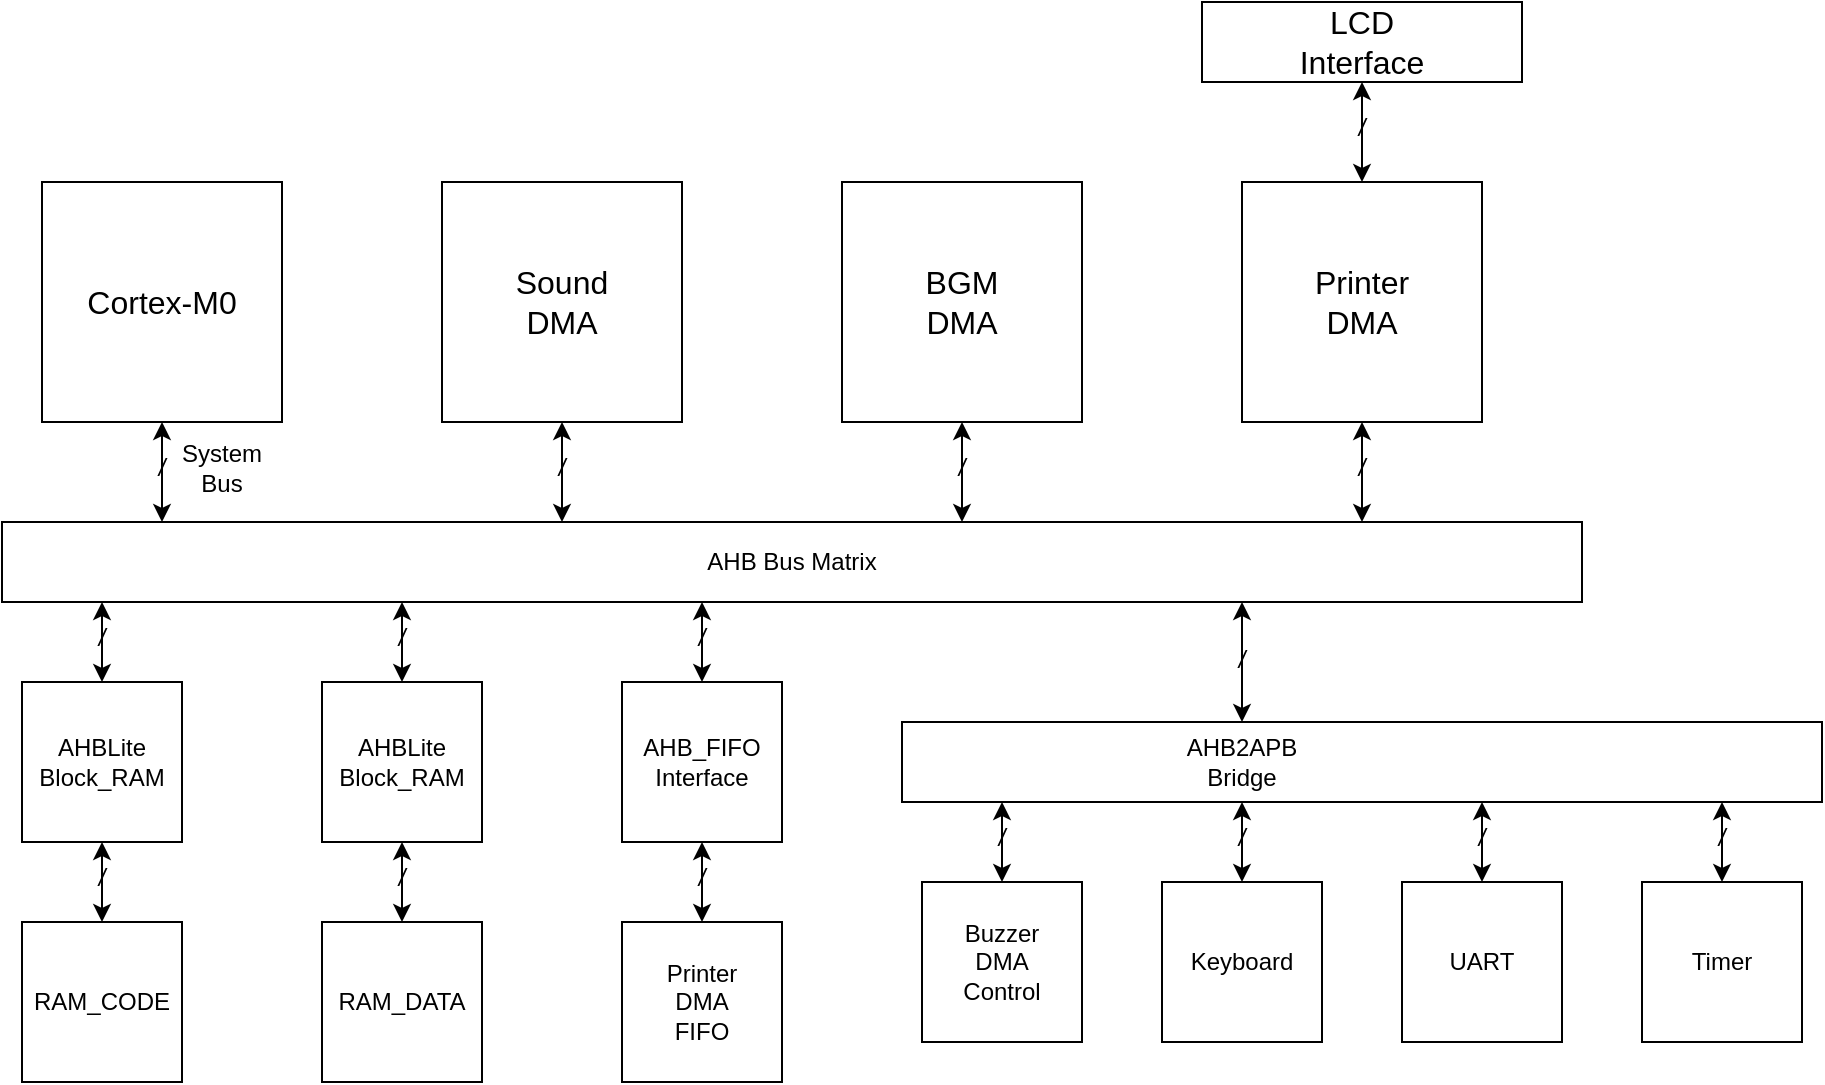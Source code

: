 <mxfile version="13.9.9" type="device"><diagram id="UVH7ah8puv6jbSQODE3A" name="第 1 页"><mxGraphModel dx="490" dy="390" grid="1" gridSize="10" guides="1" tooltips="1" connect="1" arrows="1" fold="1" page="1" pageScale="1" pageWidth="4681" pageHeight="3300" math="0" shadow="0"><root><mxCell id="0"/><mxCell id="1" parent="0"/><mxCell id="CT1FEYusewV1hjkQswKY-1" value="" style="rounded=0;whiteSpace=wrap;html=1;" parent="1" vertex="1"><mxGeometry x="800" y="480" width="120" height="120" as="geometry"/></mxCell><mxCell id="CT1FEYusewV1hjkQswKY-2" value="&lt;font style=&quot;font-size: 16px&quot;&gt;Cortex-M0&lt;/font&gt;" style="text;html=1;strokeColor=none;fillColor=none;align=center;verticalAlign=middle;whiteSpace=wrap;rounded=0;" parent="1" vertex="1"><mxGeometry x="820" y="530" width="80" height="20" as="geometry"/></mxCell><mxCell id="CT1FEYusewV1hjkQswKY-4" value="" style="endArrow=classic;startArrow=classic;html=1;" parent="1" edge="1"><mxGeometry width="50" height="50" relative="1" as="geometry"><mxPoint x="860" y="650" as="sourcePoint"/><mxPoint x="860" y="600" as="targetPoint"/></mxGeometry></mxCell><mxCell id="CT1FEYusewV1hjkQswKY-5" value="/" style="text;html=1;strokeColor=none;fillColor=none;align=center;verticalAlign=middle;whiteSpace=wrap;rounded=0;fontStyle=2" parent="1" vertex="1"><mxGeometry x="840" y="613" width="40" height="20" as="geometry"/></mxCell><mxCell id="CT1FEYusewV1hjkQswKY-6" value="System Bus" style="text;html=1;strokeColor=none;fillColor=none;align=center;verticalAlign=middle;whiteSpace=wrap;rounded=0;" parent="1" vertex="1"><mxGeometry x="870" y="613" width="40" height="20" as="geometry"/></mxCell><mxCell id="mJ_xJbLxUsaxHL6bNJfS-1" value="" style="rounded=0;whiteSpace=wrap;html=1;" parent="1" vertex="1"><mxGeometry x="780" y="650" width="790" height="40" as="geometry"/></mxCell><mxCell id="mJ_xJbLxUsaxHL6bNJfS-2" value="" style="rounded=0;whiteSpace=wrap;html=1;" parent="1" vertex="1"><mxGeometry x="1000" y="480" width="120" height="120" as="geometry"/></mxCell><mxCell id="mJ_xJbLxUsaxHL6bNJfS-3" value="&lt;font style=&quot;font-size: 16px&quot;&gt;Sound&lt;br&gt;DMA&lt;br&gt;&lt;/font&gt;" style="text;html=1;strokeColor=none;fillColor=none;align=center;verticalAlign=middle;whiteSpace=wrap;rounded=0;" parent="1" vertex="1"><mxGeometry x="1020" y="530" width="80" height="20" as="geometry"/></mxCell><mxCell id="mJ_xJbLxUsaxHL6bNJfS-4" value="" style="endArrow=classic;startArrow=classic;html=1;" parent="1" edge="1"><mxGeometry width="50" height="50" relative="1" as="geometry"><mxPoint x="1060" y="650" as="sourcePoint"/><mxPoint x="1060" y="600" as="targetPoint"/></mxGeometry></mxCell><mxCell id="mJ_xJbLxUsaxHL6bNJfS-5" value="/" style="text;html=1;strokeColor=none;fillColor=none;align=center;verticalAlign=middle;whiteSpace=wrap;rounded=0;fontStyle=2" parent="1" vertex="1"><mxGeometry x="1040" y="613" width="40" height="20" as="geometry"/></mxCell><mxCell id="mJ_xJbLxUsaxHL6bNJfS-7" value="" style="rounded=0;whiteSpace=wrap;html=1;" parent="1" vertex="1"><mxGeometry x="1200" y="480" width="120" height="120" as="geometry"/></mxCell><mxCell id="mJ_xJbLxUsaxHL6bNJfS-8" value="&lt;font style=&quot;font-size: 16px&quot;&gt;BGM&lt;br&gt;DMA&lt;br&gt;&lt;/font&gt;" style="text;html=1;strokeColor=none;fillColor=none;align=center;verticalAlign=middle;whiteSpace=wrap;rounded=0;" parent="1" vertex="1"><mxGeometry x="1220" y="530" width="80" height="20" as="geometry"/></mxCell><mxCell id="mJ_xJbLxUsaxHL6bNJfS-9" value="" style="endArrow=classic;startArrow=classic;html=1;" parent="1" edge="1"><mxGeometry width="50" height="50" relative="1" as="geometry"><mxPoint x="1260" y="650" as="sourcePoint"/><mxPoint x="1260" y="600" as="targetPoint"/></mxGeometry></mxCell><mxCell id="mJ_xJbLxUsaxHL6bNJfS-10" value="/" style="text;html=1;strokeColor=none;fillColor=none;align=center;verticalAlign=middle;whiteSpace=wrap;rounded=0;fontStyle=2" parent="1" vertex="1"><mxGeometry x="1240" y="613" width="40" height="20" as="geometry"/></mxCell><mxCell id="mJ_xJbLxUsaxHL6bNJfS-12" value="AHB Bus Matrix" style="text;html=1;strokeColor=none;fillColor=none;align=center;verticalAlign=middle;whiteSpace=wrap;rounded=0;" parent="1" vertex="1"><mxGeometry x="1095" y="660" width="160" height="20" as="geometry"/></mxCell><mxCell id="mJ_xJbLxUsaxHL6bNJfS-22" value="" style="rounded=0;whiteSpace=wrap;html=1;" parent="1" vertex="1"><mxGeometry x="790" y="730" width="80" height="80" as="geometry"/></mxCell><mxCell id="mJ_xJbLxUsaxHL6bNJfS-23" value="" style="endArrow=classic;startArrow=classic;html=1;" parent="1" edge="1"><mxGeometry width="50" height="50" relative="1" as="geometry"><mxPoint x="830" y="730" as="sourcePoint"/><mxPoint x="830" y="690" as="targetPoint"/></mxGeometry></mxCell><mxCell id="mJ_xJbLxUsaxHL6bNJfS-24" value="/" style="text;html=1;strokeColor=none;fillColor=none;align=center;verticalAlign=middle;whiteSpace=wrap;rounded=0;fontStyle=2" parent="1" vertex="1"><mxGeometry x="810" y="698" width="40" height="20" as="geometry"/></mxCell><mxCell id="mJ_xJbLxUsaxHL6bNJfS-25" value="AHBLite&lt;br&gt;Block_RAM" style="text;html=1;strokeColor=none;fillColor=none;align=center;verticalAlign=middle;whiteSpace=wrap;rounded=0;" parent="1" vertex="1"><mxGeometry x="810" y="760" width="40" height="20" as="geometry"/></mxCell><mxCell id="mJ_xJbLxUsaxHL6bNJfS-26" value="" style="rounded=0;whiteSpace=wrap;html=1;" parent="1" vertex="1"><mxGeometry x="790" y="850" width="80" height="80" as="geometry"/></mxCell><mxCell id="mJ_xJbLxUsaxHL6bNJfS-27" value="" style="endArrow=classic;startArrow=classic;html=1;" parent="1" edge="1"><mxGeometry width="50" height="50" relative="1" as="geometry"><mxPoint x="830" y="850" as="sourcePoint"/><mxPoint x="830" y="810" as="targetPoint"/></mxGeometry></mxCell><mxCell id="mJ_xJbLxUsaxHL6bNJfS-28" value="/" style="text;html=1;strokeColor=none;fillColor=none;align=center;verticalAlign=middle;whiteSpace=wrap;rounded=0;fontStyle=2" parent="1" vertex="1"><mxGeometry x="810" y="818" width="40" height="20" as="geometry"/></mxCell><mxCell id="mJ_xJbLxUsaxHL6bNJfS-29" value="RAM_CODE" style="text;html=1;strokeColor=none;fillColor=none;align=center;verticalAlign=middle;whiteSpace=wrap;rounded=0;dashed=1;" parent="1" vertex="1"><mxGeometry x="810" y="880" width="40" height="20" as="geometry"/></mxCell><mxCell id="mJ_xJbLxUsaxHL6bNJfS-30" value="" style="rounded=0;whiteSpace=wrap;html=1;" parent="1" vertex="1"><mxGeometry x="940" y="730" width="80" height="80" as="geometry"/></mxCell><mxCell id="mJ_xJbLxUsaxHL6bNJfS-31" value="" style="endArrow=classic;startArrow=classic;html=1;" parent="1" edge="1"><mxGeometry width="50" height="50" relative="1" as="geometry"><mxPoint x="980" y="730" as="sourcePoint"/><mxPoint x="980" y="690" as="targetPoint"/></mxGeometry></mxCell><mxCell id="mJ_xJbLxUsaxHL6bNJfS-32" value="/" style="text;html=1;strokeColor=none;fillColor=none;align=center;verticalAlign=middle;whiteSpace=wrap;rounded=0;fontStyle=2" parent="1" vertex="1"><mxGeometry x="960" y="698" width="40" height="20" as="geometry"/></mxCell><mxCell id="mJ_xJbLxUsaxHL6bNJfS-33" value="AHBLite&lt;br&gt;Block_RAM" style="text;html=1;strokeColor=none;fillColor=none;align=center;verticalAlign=middle;whiteSpace=wrap;rounded=0;" parent="1" vertex="1"><mxGeometry x="960" y="760" width="40" height="20" as="geometry"/></mxCell><mxCell id="mJ_xJbLxUsaxHL6bNJfS-34" value="" style="rounded=0;whiteSpace=wrap;html=1;" parent="1" vertex="1"><mxGeometry x="940" y="850" width="80" height="80" as="geometry"/></mxCell><mxCell id="mJ_xJbLxUsaxHL6bNJfS-35" value="" style="endArrow=classic;startArrow=classic;html=1;" parent="1" edge="1"><mxGeometry width="50" height="50" relative="1" as="geometry"><mxPoint x="980" y="850" as="sourcePoint"/><mxPoint x="980" y="810" as="targetPoint"/></mxGeometry></mxCell><mxCell id="mJ_xJbLxUsaxHL6bNJfS-36" value="/" style="text;html=1;strokeColor=none;fillColor=none;align=center;verticalAlign=middle;whiteSpace=wrap;rounded=0;fontStyle=2" parent="1" vertex="1"><mxGeometry x="960" y="818" width="40" height="20" as="geometry"/></mxCell><mxCell id="mJ_xJbLxUsaxHL6bNJfS-37" value="RAM_DATA" style="text;html=1;strokeColor=none;fillColor=none;align=center;verticalAlign=middle;whiteSpace=wrap;rounded=0;dashed=1;" parent="1" vertex="1"><mxGeometry x="960" y="880" width="40" height="20" as="geometry"/></mxCell><mxCell id="mJ_xJbLxUsaxHL6bNJfS-38" value="" style="rounded=0;whiteSpace=wrap;html=1;" parent="1" vertex="1"><mxGeometry x="1230" y="750" width="460" height="40" as="geometry"/></mxCell><mxCell id="mJ_xJbLxUsaxHL6bNJfS-39" value="" style="endArrow=classic;startArrow=classic;html=1;" parent="1" edge="1"><mxGeometry width="50" height="50" relative="1" as="geometry"><mxPoint x="1400" y="750" as="sourcePoint"/><mxPoint x="1400" y="690" as="targetPoint"/></mxGeometry></mxCell><mxCell id="mJ_xJbLxUsaxHL6bNJfS-40" value="/" style="text;html=1;strokeColor=none;fillColor=none;align=center;verticalAlign=middle;whiteSpace=wrap;rounded=0;fontStyle=2" parent="1" vertex="1"><mxGeometry x="1380" y="708" width="40" height="22" as="geometry"/></mxCell><mxCell id="mJ_xJbLxUsaxHL6bNJfS-41" value="AHB2APB&lt;br&gt;Bridge" style="text;html=1;strokeColor=none;fillColor=none;align=center;verticalAlign=middle;whiteSpace=wrap;rounded=0;dashed=1;" parent="1" vertex="1"><mxGeometry x="1380" y="760" width="40" height="20" as="geometry"/></mxCell><mxCell id="mJ_xJbLxUsaxHL6bNJfS-42" value="" style="rounded=0;whiteSpace=wrap;html=1;" parent="1" vertex="1"><mxGeometry x="1240" y="830" width="80" height="80" as="geometry"/></mxCell><mxCell id="mJ_xJbLxUsaxHL6bNJfS-43" value="" style="endArrow=classic;startArrow=classic;html=1;" parent="1" edge="1"><mxGeometry width="50" height="50" relative="1" as="geometry"><mxPoint x="1280" y="830" as="sourcePoint"/><mxPoint x="1280" y="790" as="targetPoint"/></mxGeometry></mxCell><mxCell id="mJ_xJbLxUsaxHL6bNJfS-44" value="/" style="text;html=1;strokeColor=none;fillColor=none;align=center;verticalAlign=middle;whiteSpace=wrap;rounded=0;fontStyle=2" parent="1" vertex="1"><mxGeometry x="1260" y="798" width="40" height="20" as="geometry"/></mxCell><mxCell id="mJ_xJbLxUsaxHL6bNJfS-45" value="Buzzer&lt;br&gt;DMA&lt;br&gt;Control" style="text;html=1;strokeColor=none;fillColor=none;align=center;verticalAlign=middle;whiteSpace=wrap;rounded=0;dashed=1;" parent="1" vertex="1"><mxGeometry x="1260" y="860" width="40" height="20" as="geometry"/></mxCell><mxCell id="mJ_xJbLxUsaxHL6bNJfS-46" value="" style="rounded=0;whiteSpace=wrap;html=1;" parent="1" vertex="1"><mxGeometry x="1360" y="830" width="80" height="80" as="geometry"/></mxCell><mxCell id="mJ_xJbLxUsaxHL6bNJfS-47" value="" style="endArrow=classic;startArrow=classic;html=1;" parent="1" edge="1"><mxGeometry width="50" height="50" relative="1" as="geometry"><mxPoint x="1400" y="830" as="sourcePoint"/><mxPoint x="1400" y="790" as="targetPoint"/></mxGeometry></mxCell><mxCell id="mJ_xJbLxUsaxHL6bNJfS-48" value="/" style="text;html=1;strokeColor=none;fillColor=none;align=center;verticalAlign=middle;whiteSpace=wrap;rounded=0;fontStyle=2" parent="1" vertex="1"><mxGeometry x="1380" y="798" width="40" height="20" as="geometry"/></mxCell><mxCell id="mJ_xJbLxUsaxHL6bNJfS-49" value="Keyboard" style="text;html=1;strokeColor=none;fillColor=none;align=center;verticalAlign=middle;whiteSpace=wrap;rounded=0;dashed=1;" parent="1" vertex="1"><mxGeometry x="1380" y="860" width="40" height="20" as="geometry"/></mxCell><mxCell id="bDstn99G-2LHLTGkwTiM-1" value="" style="rounded=0;whiteSpace=wrap;html=1;" parent="1" vertex="1"><mxGeometry x="1400" y="480" width="120" height="120" as="geometry"/></mxCell><mxCell id="bDstn99G-2LHLTGkwTiM-2" value="&lt;font style=&quot;font-size: 16px&quot;&gt;Printer&lt;br&gt;DMA&lt;br&gt;&lt;/font&gt;" style="text;html=1;strokeColor=none;fillColor=none;align=center;verticalAlign=middle;whiteSpace=wrap;rounded=0;" parent="1" vertex="1"><mxGeometry x="1420" y="530" width="80" height="20" as="geometry"/></mxCell><mxCell id="bDstn99G-2LHLTGkwTiM-3" value="" style="endArrow=classic;startArrow=classic;html=1;" parent="1" edge="1"><mxGeometry width="50" height="50" relative="1" as="geometry"><mxPoint x="1460" y="650" as="sourcePoint"/><mxPoint x="1460" y="600" as="targetPoint"/></mxGeometry></mxCell><mxCell id="bDstn99G-2LHLTGkwTiM-4" value="/" style="text;html=1;strokeColor=none;fillColor=none;align=center;verticalAlign=middle;whiteSpace=wrap;rounded=0;fontStyle=2" parent="1" vertex="1"><mxGeometry x="1440" y="613" width="40" height="20" as="geometry"/></mxCell><mxCell id="bDstn99G-2LHLTGkwTiM-5" value="" style="rounded=0;whiteSpace=wrap;html=1;" parent="1" vertex="1"><mxGeometry x="1090" y="850" width="80" height="80" as="geometry"/></mxCell><mxCell id="bDstn99G-2LHLTGkwTiM-6" value="" style="endArrow=classic;startArrow=classic;html=1;" parent="1" edge="1"><mxGeometry width="50" height="50" relative="1" as="geometry"><mxPoint x="1130" y="850" as="sourcePoint"/><mxPoint x="1130" y="810" as="targetPoint"/></mxGeometry></mxCell><mxCell id="bDstn99G-2LHLTGkwTiM-7" value="/" style="text;html=1;strokeColor=none;fillColor=none;align=center;verticalAlign=middle;whiteSpace=wrap;rounded=0;fontStyle=2" parent="1" vertex="1"><mxGeometry x="1110" y="818" width="40" height="20" as="geometry"/></mxCell><mxCell id="bDstn99G-2LHLTGkwTiM-8" value="Printer&lt;br&gt;DMA&lt;br&gt;FIFO" style="text;html=1;strokeColor=none;fillColor=none;align=center;verticalAlign=middle;whiteSpace=wrap;rounded=0;dashed=1;" parent="1" vertex="1"><mxGeometry x="1110" y="880" width="40" height="20" as="geometry"/></mxCell><mxCell id="bDstn99G-2LHLTGkwTiM-9" value="" style="rounded=0;whiteSpace=wrap;html=1;" parent="1" vertex="1"><mxGeometry x="1480" y="830" width="80" height="80" as="geometry"/></mxCell><mxCell id="bDstn99G-2LHLTGkwTiM-10" value="" style="endArrow=classic;startArrow=classic;html=1;" parent="1" edge="1"><mxGeometry width="50" height="50" relative="1" as="geometry"><mxPoint x="1520" y="830" as="sourcePoint"/><mxPoint x="1520" y="790" as="targetPoint"/></mxGeometry></mxCell><mxCell id="bDstn99G-2LHLTGkwTiM-11" value="/" style="text;html=1;strokeColor=none;fillColor=none;align=center;verticalAlign=middle;whiteSpace=wrap;rounded=0;fontStyle=2" parent="1" vertex="1"><mxGeometry x="1500" y="798" width="40" height="20" as="geometry"/></mxCell><mxCell id="bDstn99G-2LHLTGkwTiM-12" value="UART" style="text;html=1;strokeColor=none;fillColor=none;align=center;verticalAlign=middle;whiteSpace=wrap;rounded=0;dashed=1;" parent="1" vertex="1"><mxGeometry x="1500" y="860" width="40" height="20" as="geometry"/></mxCell><mxCell id="bDstn99G-2LHLTGkwTiM-21" value="" style="rounded=0;whiteSpace=wrap;html=1;" parent="1" vertex="1"><mxGeometry x="1600" y="830" width="80" height="80" as="geometry"/></mxCell><mxCell id="bDstn99G-2LHLTGkwTiM-22" value="" style="endArrow=classic;startArrow=classic;html=1;" parent="1" edge="1"><mxGeometry width="50" height="50" relative="1" as="geometry"><mxPoint x="1640" y="830" as="sourcePoint"/><mxPoint x="1640" y="790" as="targetPoint"/></mxGeometry></mxCell><mxCell id="bDstn99G-2LHLTGkwTiM-23" value="/" style="text;html=1;strokeColor=none;fillColor=none;align=center;verticalAlign=middle;whiteSpace=wrap;rounded=0;fontStyle=2" parent="1" vertex="1"><mxGeometry x="1620" y="798" width="40" height="20" as="geometry"/></mxCell><mxCell id="bDstn99G-2LHLTGkwTiM-24" value="Timer" style="text;html=1;strokeColor=none;fillColor=none;align=center;verticalAlign=middle;whiteSpace=wrap;rounded=0;dashed=1;" parent="1" vertex="1"><mxGeometry x="1620" y="860" width="40" height="20" as="geometry"/></mxCell><mxCell id="FMNX6ZHSTTE9PSk0YPNz-1" value="" style="rounded=0;whiteSpace=wrap;html=1;" parent="1" vertex="1"><mxGeometry x="1090" y="730" width="80" height="80" as="geometry"/></mxCell><mxCell id="FMNX6ZHSTTE9PSk0YPNz-2" value="" style="endArrow=classic;startArrow=classic;html=1;" parent="1" edge="1"><mxGeometry width="50" height="50" relative="1" as="geometry"><mxPoint x="1130" y="730" as="sourcePoint"/><mxPoint x="1130" y="690" as="targetPoint"/></mxGeometry></mxCell><mxCell id="FMNX6ZHSTTE9PSk0YPNz-3" value="/" style="text;html=1;strokeColor=none;fillColor=none;align=center;verticalAlign=middle;whiteSpace=wrap;rounded=0;fontStyle=2" parent="1" vertex="1"><mxGeometry x="1110" y="698" width="40" height="20" as="geometry"/></mxCell><mxCell id="FMNX6ZHSTTE9PSk0YPNz-4" value="AHB_FIFO&lt;br&gt;Interface" style="text;html=1;strokeColor=none;fillColor=none;align=center;verticalAlign=middle;whiteSpace=wrap;rounded=0;dashed=1;" parent="1" vertex="1"><mxGeometry x="1110" y="760" width="40" height="20" as="geometry"/></mxCell><mxCell id="XUZ2vlLGqN3JcObasvVY-1" value="" style="endArrow=classic;startArrow=classic;html=1;" edge="1" parent="1"><mxGeometry width="50" height="50" relative="1" as="geometry"><mxPoint x="1460" y="480" as="sourcePoint"/><mxPoint x="1460" y="430" as="targetPoint"/></mxGeometry></mxCell><mxCell id="XUZ2vlLGqN3JcObasvVY-2" value="/" style="text;html=1;strokeColor=none;fillColor=none;align=center;verticalAlign=middle;whiteSpace=wrap;rounded=0;fontStyle=2;direction=west;" vertex="1" parent="1"><mxGeometry x="1440" y="443" width="40" height="20" as="geometry"/></mxCell><mxCell id="XUZ2vlLGqN3JcObasvVY-4" value="" style="rounded=0;whiteSpace=wrap;html=1;" vertex="1" parent="1"><mxGeometry x="1380" y="390" width="160" height="40" as="geometry"/></mxCell><mxCell id="XUZ2vlLGqN3JcObasvVY-5" value="&lt;font style=&quot;font-size: 16px&quot;&gt;LCD Interface&lt;br&gt;&lt;/font&gt;" style="text;html=1;strokeColor=none;fillColor=none;align=center;verticalAlign=middle;whiteSpace=wrap;rounded=0;" vertex="1" parent="1"><mxGeometry x="1420" y="400" width="80" height="20" as="geometry"/></mxCell></root></mxGraphModel></diagram></mxfile>